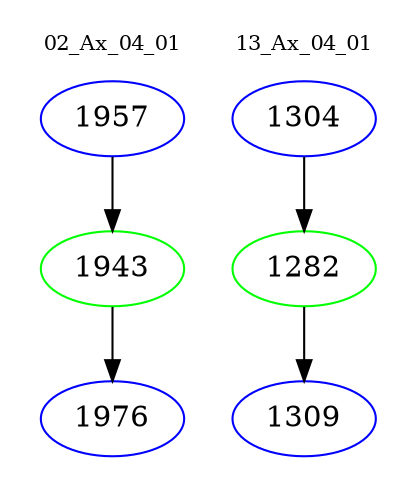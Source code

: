 digraph{
subgraph cluster_0 {
color = white
label = "02_Ax_04_01";
fontsize=10;
T0_1957 [label="1957", color="blue"]
T0_1957 -> T0_1943 [color="black"]
T0_1943 [label="1943", color="green"]
T0_1943 -> T0_1976 [color="black"]
T0_1976 [label="1976", color="blue"]
}
subgraph cluster_1 {
color = white
label = "13_Ax_04_01";
fontsize=10;
T1_1304 [label="1304", color="blue"]
T1_1304 -> T1_1282 [color="black"]
T1_1282 [label="1282", color="green"]
T1_1282 -> T1_1309 [color="black"]
T1_1309 [label="1309", color="blue"]
}
}
